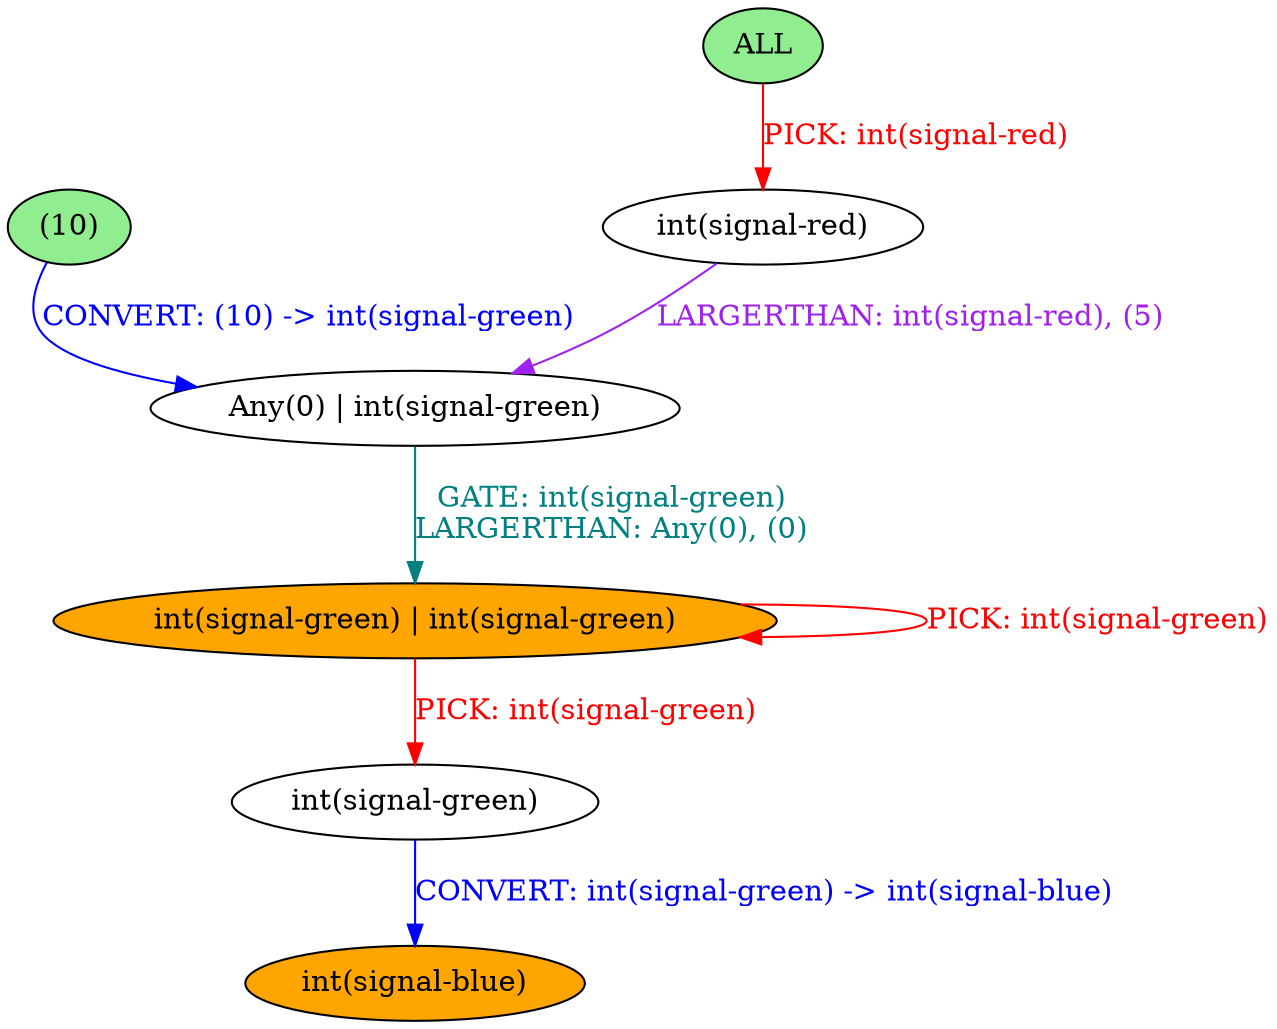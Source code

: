 strict digraph {
	nodesep=1
	4	[style=filled fillcolor=white label="int(signal-red)"]
	7	[style=filled fillcolor=white label="Any(0) | int(signal-green)"]
	6	[style=filled fillcolor=lightgreen label="(10)"]
	1	[style=filled fillcolor=orange label="int(signal-green) | int(signal-green)"]
	0	[style=filled fillcolor=lightgreen label="ALL"]
	9	[style=filled fillcolor=orange label="int(signal-blue)"]
	8	[style=filled fillcolor=white label="int(signal-green)"]
	4 -> 7	[label="LARGERTHAN: int(signal-red), (5)" color=purple fontcolor=purple]
	7 -> 1	[label="GATE: int(signal-green)
LARGERTHAN: Any(0), (0)" color=teal fontcolor=teal]
	6 -> 7	[label="CONVERT: (10) -> int(signal-green)" color=blue fontcolor=blue]
	1 -> 1	[label="PICK: int(signal-green)" color=red fontcolor=red]
	1 -> 8	[label="PICK: int(signal-green)" color=red fontcolor=red]
	0 -> 4	[label="PICK: int(signal-red)" color=red fontcolor=red]
	8 -> 9	[label="CONVERT: int(signal-green) -> int(signal-blue)" color=blue fontcolor=blue]
}
